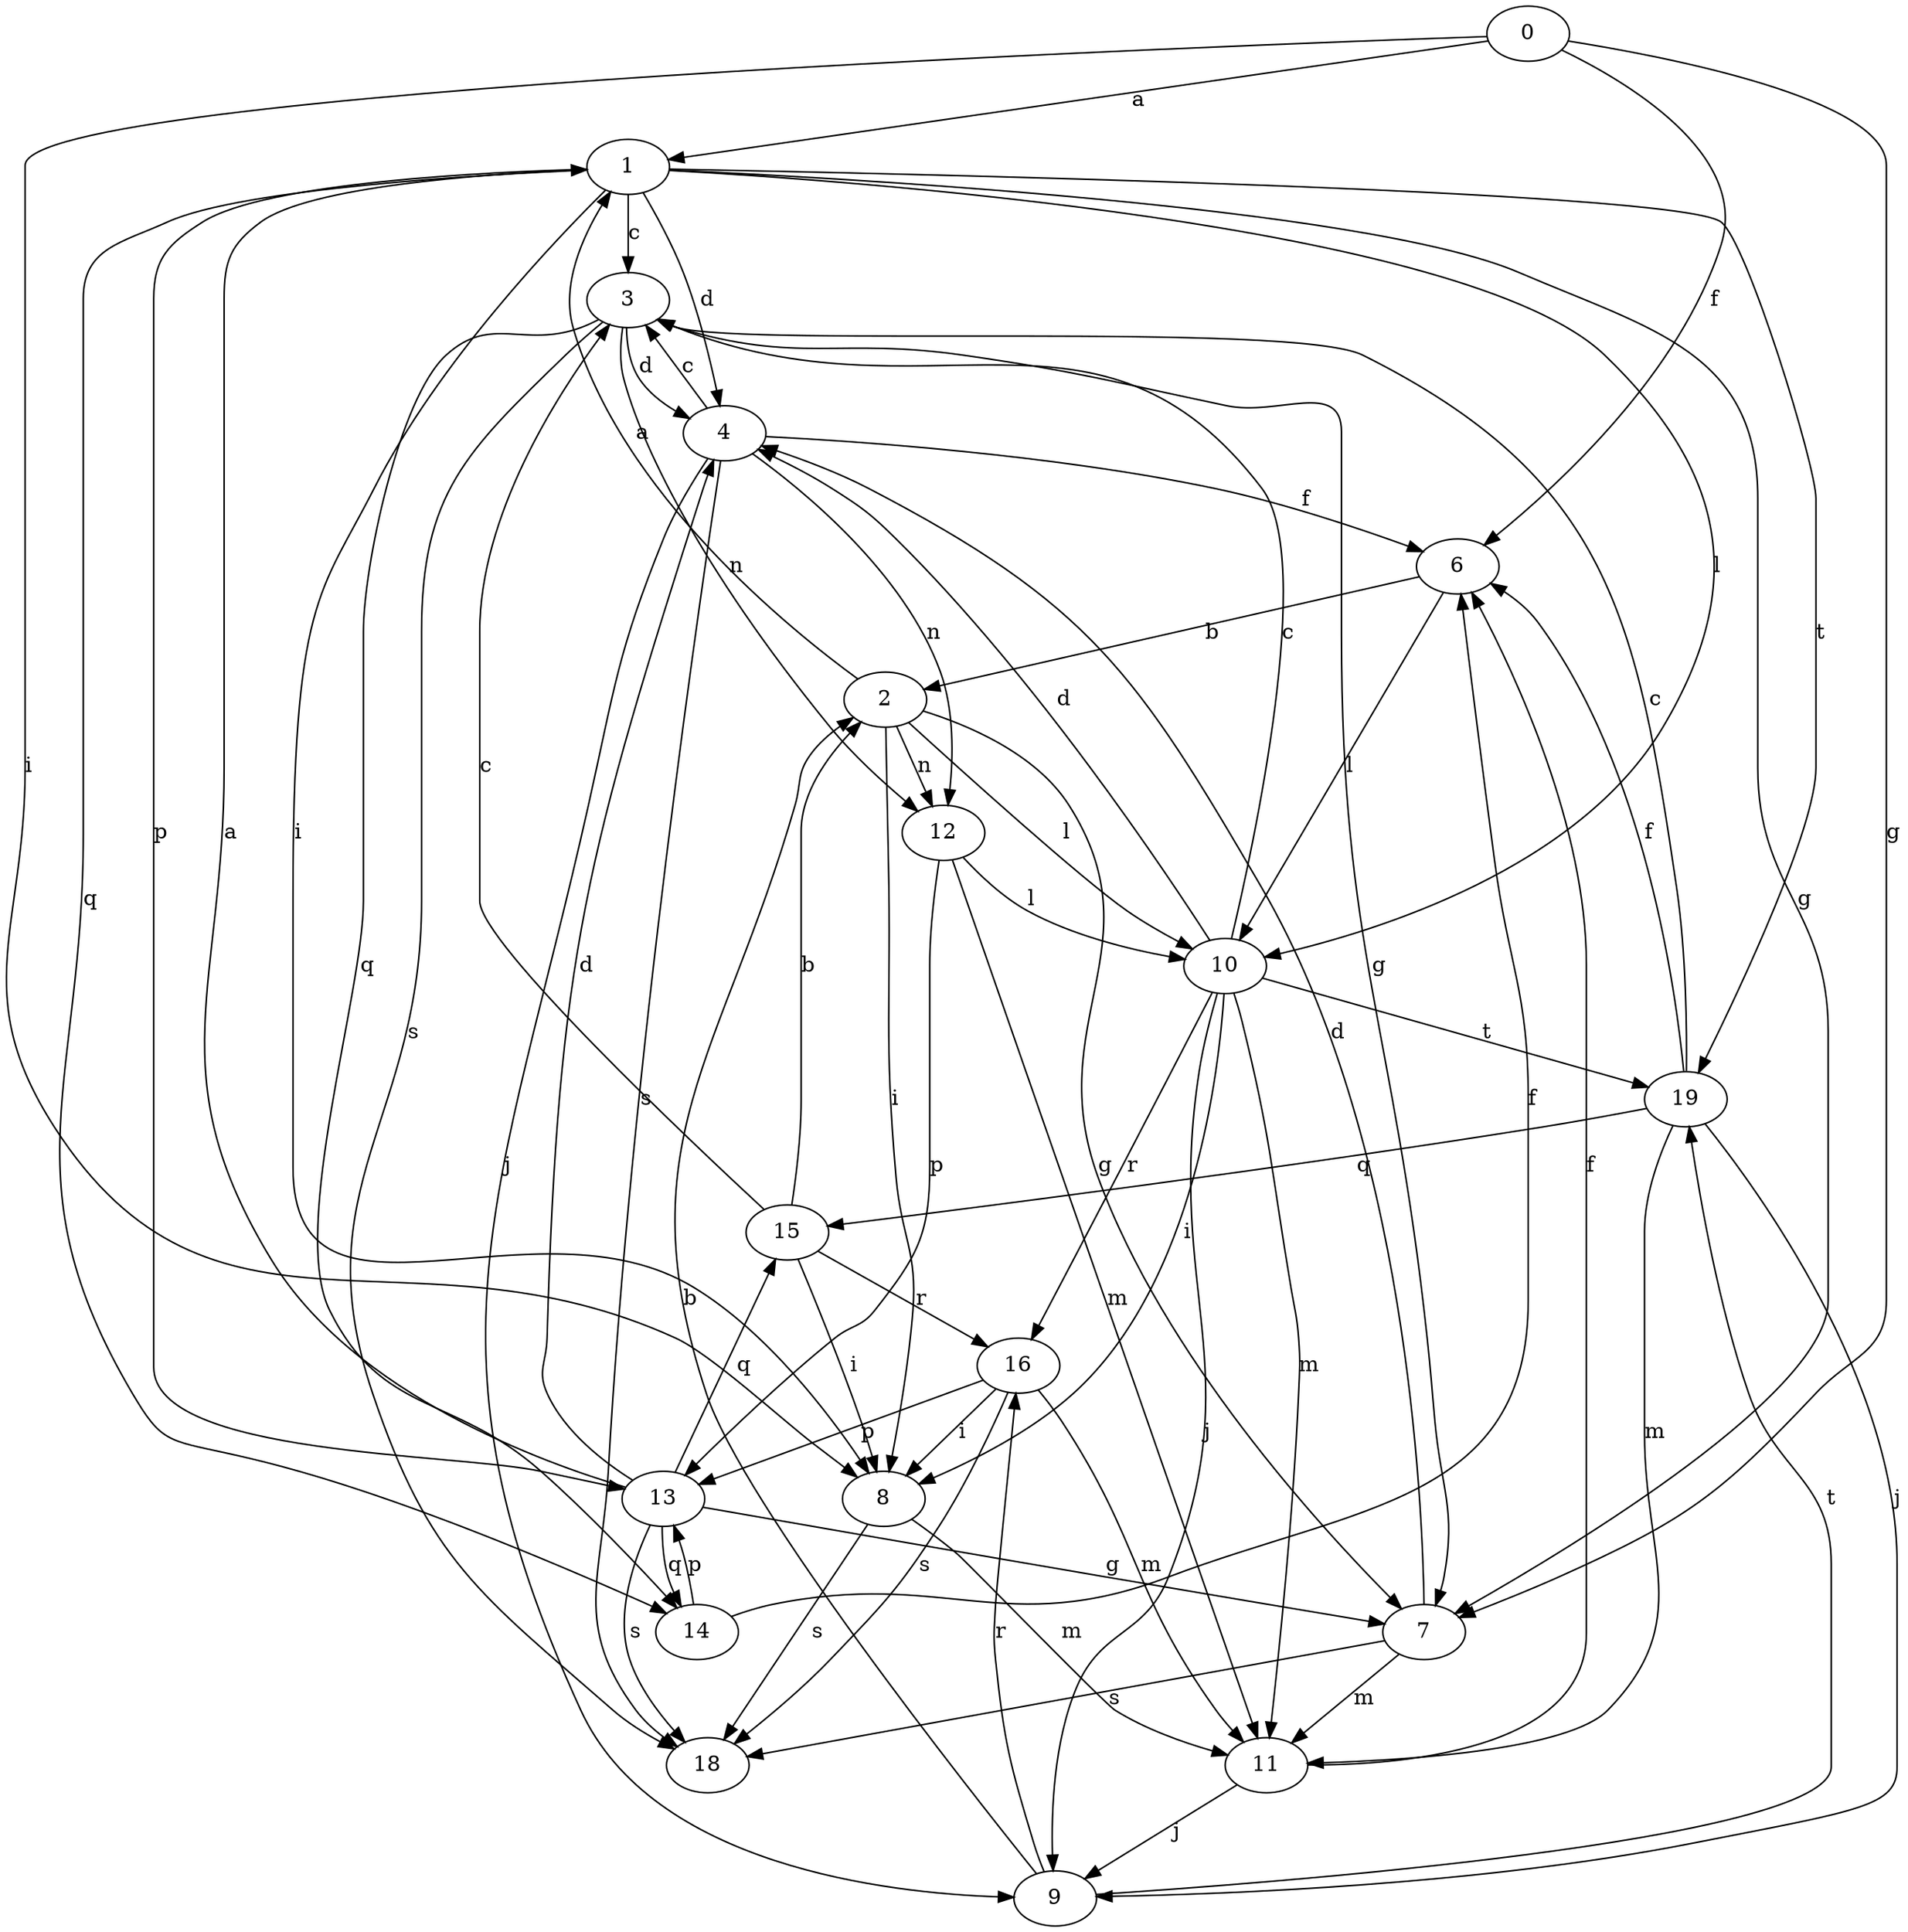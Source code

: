 strict digraph  {
0;
1;
2;
3;
4;
6;
7;
8;
9;
10;
11;
12;
13;
14;
15;
16;
18;
19;
0 -> 1  [label=a];
0 -> 6  [label=f];
0 -> 7  [label=g];
0 -> 8  [label=i];
1 -> 3  [label=c];
1 -> 4  [label=d];
1 -> 7  [label=g];
1 -> 8  [label=i];
1 -> 10  [label=l];
1 -> 13  [label=p];
1 -> 14  [label=q];
1 -> 19  [label=t];
2 -> 1  [label=a];
2 -> 7  [label=g];
2 -> 8  [label=i];
2 -> 10  [label=l];
2 -> 12  [label=n];
3 -> 4  [label=d];
3 -> 7  [label=g];
3 -> 12  [label=n];
3 -> 14  [label=q];
3 -> 18  [label=s];
4 -> 3  [label=c];
4 -> 6  [label=f];
4 -> 9  [label=j];
4 -> 12  [label=n];
4 -> 18  [label=s];
6 -> 2  [label=b];
6 -> 10  [label=l];
7 -> 4  [label=d];
7 -> 11  [label=m];
7 -> 18  [label=s];
8 -> 11  [label=m];
8 -> 18  [label=s];
9 -> 2  [label=b];
9 -> 16  [label=r];
9 -> 19  [label=t];
10 -> 3  [label=c];
10 -> 4  [label=d];
10 -> 8  [label=i];
10 -> 9  [label=j];
10 -> 11  [label=m];
10 -> 16  [label=r];
10 -> 19  [label=t];
11 -> 6  [label=f];
11 -> 9  [label=j];
12 -> 10  [label=l];
12 -> 11  [label=m];
12 -> 13  [label=p];
13 -> 1  [label=a];
13 -> 4  [label=d];
13 -> 7  [label=g];
13 -> 14  [label=q];
13 -> 15  [label=q];
13 -> 18  [label=s];
14 -> 6  [label=f];
14 -> 13  [label=p];
15 -> 2  [label=b];
15 -> 3  [label=c];
15 -> 8  [label=i];
15 -> 16  [label=r];
16 -> 8  [label=i];
16 -> 11  [label=m];
16 -> 13  [label=p];
16 -> 18  [label=s];
19 -> 3  [label=c];
19 -> 6  [label=f];
19 -> 9  [label=j];
19 -> 11  [label=m];
19 -> 15  [label=q];
}
